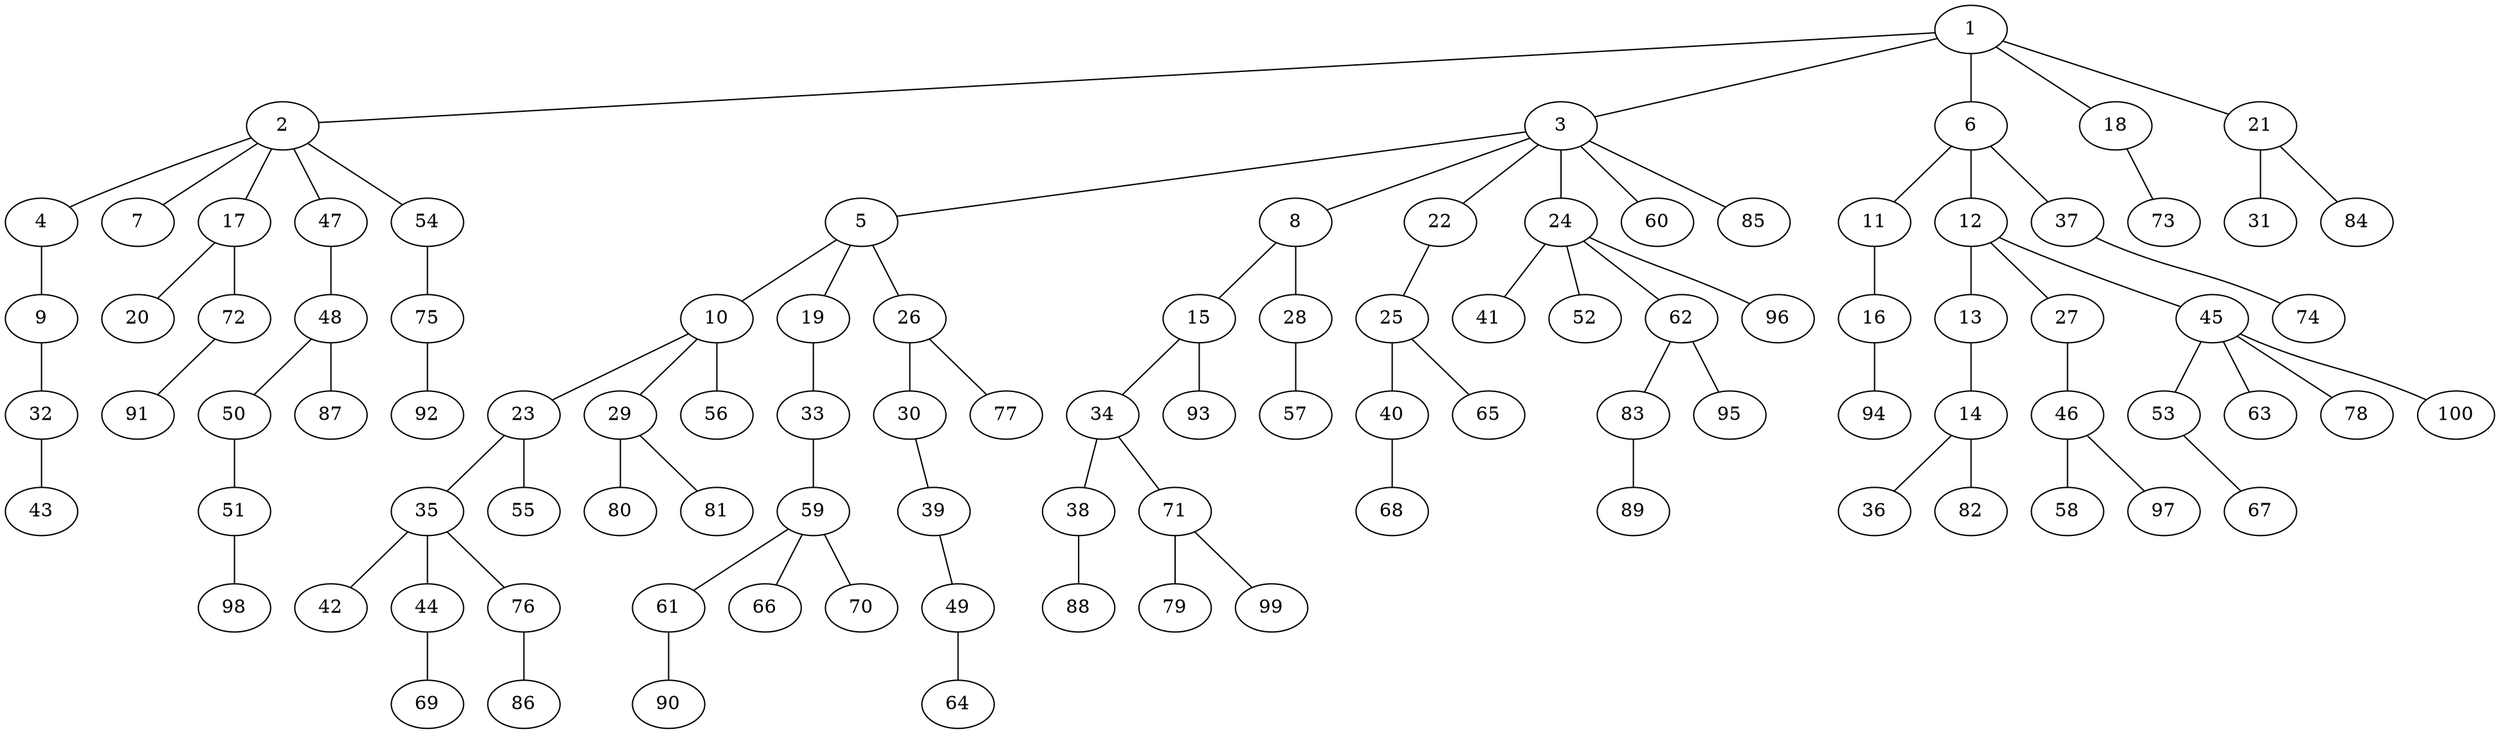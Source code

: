 graph graphname {1--2
1--3
1--6
1--18
1--21
2--4
2--7
2--17
2--47
2--54
3--5
3--8
3--22
3--24
3--60
3--85
4--9
5--10
5--19
5--26
6--11
6--12
6--37
8--15
8--28
9--32
10--23
10--29
10--56
11--16
12--13
12--27
12--45
13--14
14--36
14--82
15--34
15--93
16--94
17--20
17--72
18--73
19--33
21--31
21--84
22--25
23--35
23--55
24--41
24--52
24--62
24--96
25--40
25--65
26--30
26--77
27--46
28--57
29--80
29--81
30--39
32--43
33--59
34--38
34--71
35--42
35--44
35--76
37--74
38--88
39--49
40--68
44--69
45--53
45--63
45--78
45--100
46--58
46--97
47--48
48--50
48--87
49--64
50--51
51--98
53--67
54--75
59--61
59--66
59--70
61--90
62--83
62--95
71--79
71--99
72--91
75--92
76--86
83--89
}